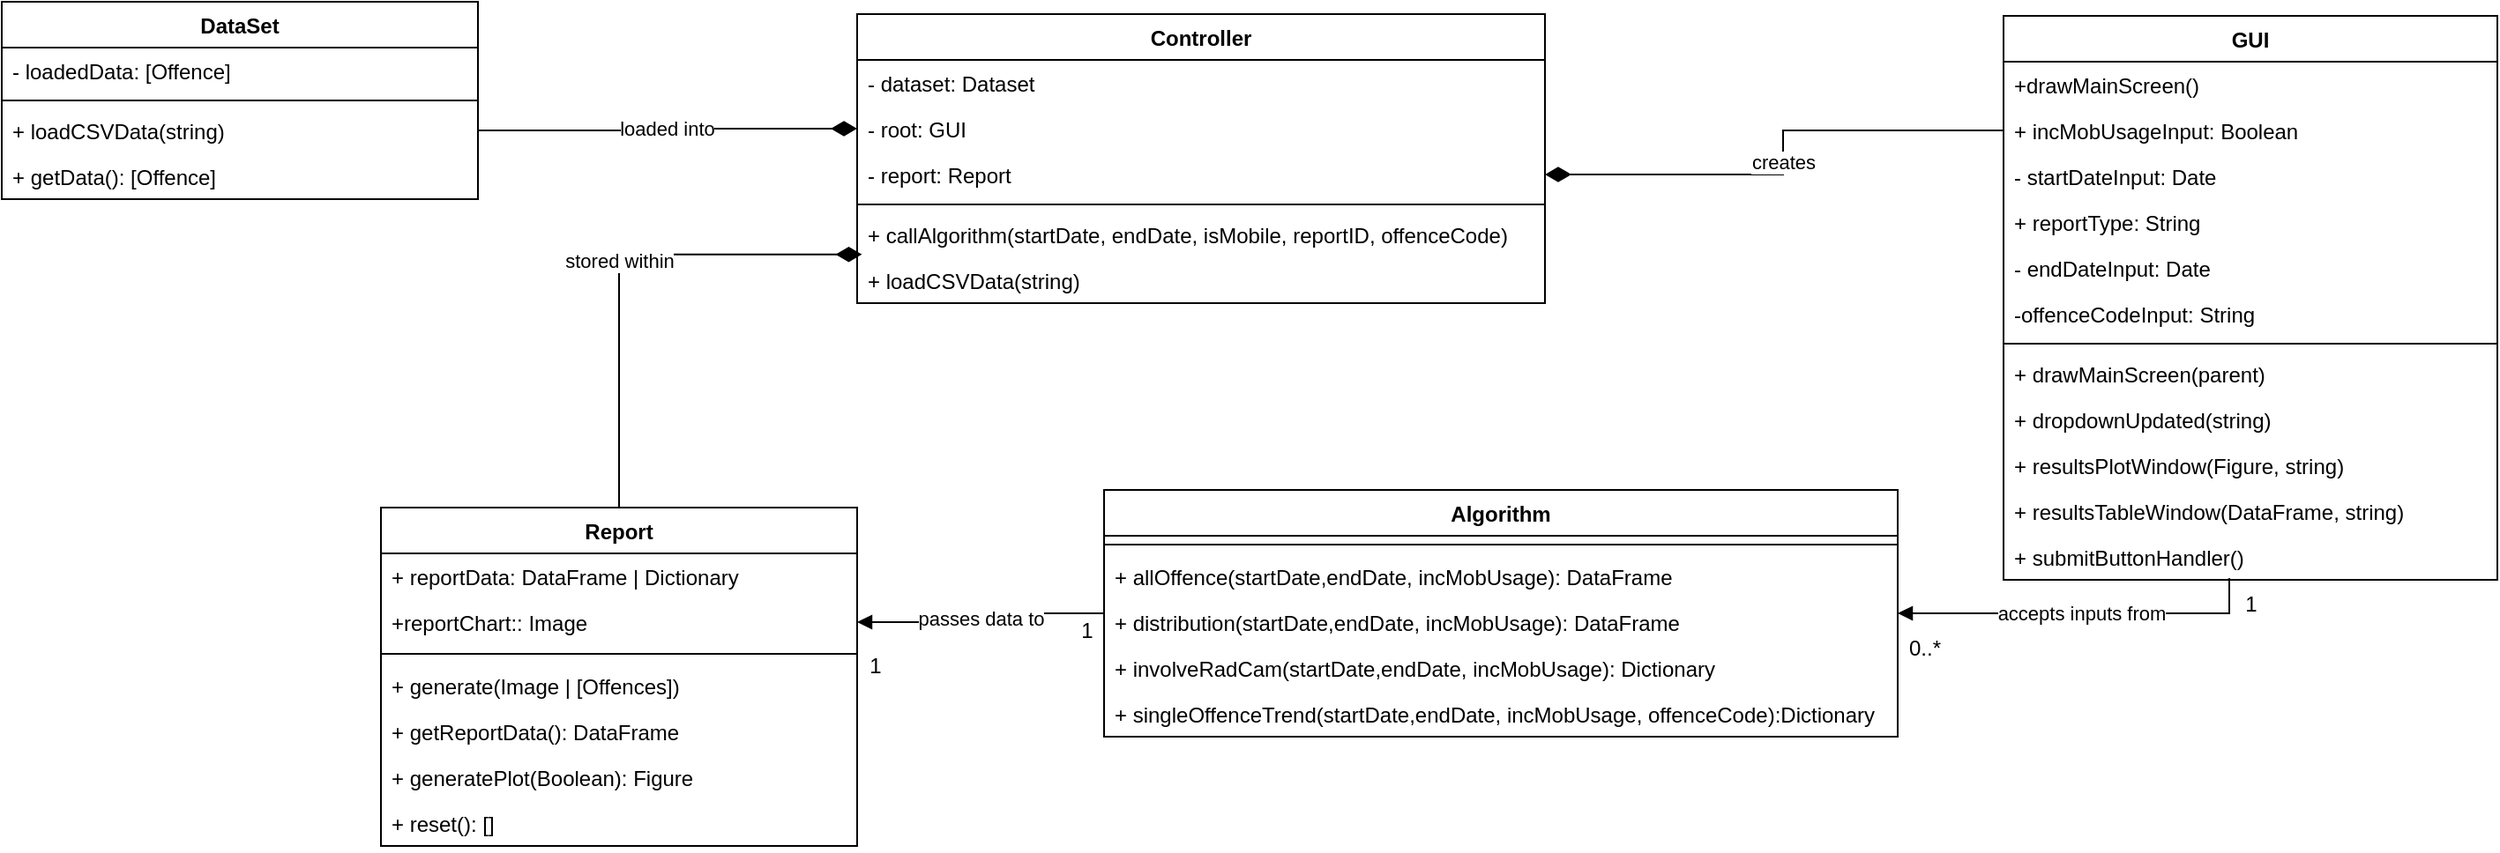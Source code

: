 <mxfile version="17.2.4" type="device"><diagram id="rIhmxAu_eCinldEsNsKp" name="Page-1"><mxGraphModel dx="2138" dy="1491" grid="1" gridSize="10" guides="1" tooltips="1" connect="1" arrows="1" fold="1" page="1" pageScale="1" pageWidth="1100" pageHeight="850" math="0" shadow="0"><root><mxCell id="0"/><mxCell id="1" parent="0"/><mxCell id="G1eBfXjokJa6CSCOFPKj-29" value="DataSet" style="swimlane;fontStyle=1;align=center;verticalAlign=top;childLayout=stackLayout;horizontal=1;startSize=26;horizontalStack=0;resizeParent=1;resizeParentMax=0;resizeLast=0;collapsible=1;marginBottom=0;" parent="1" vertex="1"><mxGeometry x="-435" y="-757" width="270" height="112" as="geometry"/></mxCell><mxCell id="G1eBfXjokJa6CSCOFPKj-30" value="- loadedData: [Offence]" style="text;strokeColor=none;fillColor=none;align=left;verticalAlign=top;spacingLeft=4;spacingRight=4;overflow=hidden;rotatable=0;points=[[0,0.5],[1,0.5]];portConstraint=eastwest;" parent="G1eBfXjokJa6CSCOFPKj-29" vertex="1"><mxGeometry y="26" width="270" height="26" as="geometry"/></mxCell><mxCell id="G1eBfXjokJa6CSCOFPKj-31" value="" style="line;strokeWidth=1;fillColor=none;align=left;verticalAlign=middle;spacingTop=-1;spacingLeft=3;spacingRight=3;rotatable=0;labelPosition=right;points=[];portConstraint=eastwest;" parent="G1eBfXjokJa6CSCOFPKj-29" vertex="1"><mxGeometry y="52" width="270" height="8" as="geometry"/></mxCell><mxCell id="G1eBfXjokJa6CSCOFPKj-32" value="+ loadCSVData(string)" style="text;strokeColor=none;fillColor=none;align=left;verticalAlign=top;spacingLeft=4;spacingRight=4;overflow=hidden;rotatable=0;points=[[0,0.5],[1,0.5]];portConstraint=eastwest;" parent="G1eBfXjokJa6CSCOFPKj-29" vertex="1"><mxGeometry y="60" width="270" height="26" as="geometry"/></mxCell><mxCell id="G1eBfXjokJa6CSCOFPKj-73" value="+ getData(): [Offence]" style="text;strokeColor=none;fillColor=none;align=left;verticalAlign=top;spacingLeft=4;spacingRight=4;overflow=hidden;rotatable=0;points=[[0,0.5],[1,0.5]];portConstraint=eastwest;" parent="G1eBfXjokJa6CSCOFPKj-29" vertex="1"><mxGeometry y="86" width="270" height="26" as="geometry"/></mxCell><mxCell id="G1eBfXjokJa6CSCOFPKj-34" value="GUI" style="swimlane;fontStyle=1;align=center;verticalAlign=top;childLayout=stackLayout;horizontal=1;startSize=26;horizontalStack=0;resizeParent=1;resizeParentMax=0;resizeLast=0;collapsible=1;marginBottom=0;" parent="1" vertex="1"><mxGeometry x="700" y="-749" width="280" height="320" as="geometry"/></mxCell><mxCell id="G1eBfXjokJa6CSCOFPKj-35" value="+drawMainScreen()" style="text;strokeColor=none;fillColor=none;align=left;verticalAlign=top;spacingLeft=4;spacingRight=4;overflow=hidden;rotatable=0;points=[[0,0.5],[1,0.5]];portConstraint=eastwest;" parent="G1eBfXjokJa6CSCOFPKj-34" vertex="1"><mxGeometry y="26" width="280" height="26" as="geometry"/></mxCell><mxCell id="G1eBfXjokJa6CSCOFPKj-40" value="+ incMobUsageInput: Boolean" style="text;strokeColor=none;fillColor=none;align=left;verticalAlign=top;spacingLeft=4;spacingRight=4;overflow=hidden;rotatable=0;points=[[0,0.5],[1,0.5]];portConstraint=eastwest;" parent="G1eBfXjokJa6CSCOFPKj-34" vertex="1"><mxGeometry y="52" width="280" height="26" as="geometry"/></mxCell><mxCell id="G1eBfXjokJa6CSCOFPKj-39" value="- startDateInput: Date" style="text;strokeColor=none;fillColor=none;align=left;verticalAlign=top;spacingLeft=4;spacingRight=4;overflow=hidden;rotatable=0;points=[[0,0.5],[1,0.5]];portConstraint=eastwest;" parent="G1eBfXjokJa6CSCOFPKj-34" vertex="1"><mxGeometry y="78" width="280" height="26" as="geometry"/></mxCell><mxCell id="BN1DXQCk-_qGZwo7UsQJ-15" value="+ reportType: String" style="text;strokeColor=none;fillColor=none;align=left;verticalAlign=top;spacingLeft=4;spacingRight=4;overflow=hidden;rotatable=0;points=[[0,0.5],[1,0.5]];portConstraint=eastwest;" parent="G1eBfXjokJa6CSCOFPKj-34" vertex="1"><mxGeometry y="104" width="280" height="26" as="geometry"/></mxCell><mxCell id="G1eBfXjokJa6CSCOFPKj-42" value="- endDateInput: Date" style="text;strokeColor=none;fillColor=none;align=left;verticalAlign=top;spacingLeft=4;spacingRight=4;overflow=hidden;rotatable=0;points=[[0,0.5],[1,0.5]];portConstraint=eastwest;" parent="G1eBfXjokJa6CSCOFPKj-34" vertex="1"><mxGeometry y="130" width="280" height="26" as="geometry"/></mxCell><mxCell id="G1eBfXjokJa6CSCOFPKj-45" value="-offenceCodeInput: String" style="text;strokeColor=none;fillColor=none;align=left;verticalAlign=top;spacingLeft=4;spacingRight=4;overflow=hidden;rotatable=0;points=[[0,0.5],[1,0.5]];portConstraint=eastwest;" parent="G1eBfXjokJa6CSCOFPKj-34" vertex="1"><mxGeometry y="156" width="280" height="26" as="geometry"/></mxCell><mxCell id="G1eBfXjokJa6CSCOFPKj-36" value="" style="line;strokeWidth=1;fillColor=none;align=left;verticalAlign=middle;spacingTop=-1;spacingLeft=3;spacingRight=3;rotatable=0;labelPosition=right;points=[];portConstraint=eastwest;" parent="G1eBfXjokJa6CSCOFPKj-34" vertex="1"><mxGeometry y="182" width="280" height="8" as="geometry"/></mxCell><mxCell id="G1eBfXjokJa6CSCOFPKj-46" value="+ drawMainScreen(parent)" style="text;strokeColor=none;fillColor=none;align=left;verticalAlign=top;spacingLeft=4;spacingRight=4;overflow=hidden;rotatable=0;points=[[0,0.5],[1,0.5]];portConstraint=eastwest;" parent="G1eBfXjokJa6CSCOFPKj-34" vertex="1"><mxGeometry y="190" width="280" height="26" as="geometry"/></mxCell><mxCell id="BN1DXQCk-_qGZwo7UsQJ-13" value="+ dropdownUpdated(string)" style="text;strokeColor=none;fillColor=none;align=left;verticalAlign=top;spacingLeft=4;spacingRight=4;overflow=hidden;rotatable=0;points=[[0,0.5],[1,0.5]];portConstraint=eastwest;" parent="G1eBfXjokJa6CSCOFPKj-34" vertex="1"><mxGeometry y="216" width="280" height="26" as="geometry"/></mxCell><mxCell id="ItSN6YZc0u0IwBdpRtb7-2" value="+ resultsPlotWindow(Figure, string)" style="text;strokeColor=none;fillColor=none;align=left;verticalAlign=top;spacingLeft=4;spacingRight=4;overflow=hidden;rotatable=0;points=[[0,0.5],[1,0.5]];portConstraint=eastwest;" parent="G1eBfXjokJa6CSCOFPKj-34" vertex="1"><mxGeometry y="242" width="280" height="26" as="geometry"/></mxCell><mxCell id="G1eBfXjokJa6CSCOFPKj-37" value="+ resultsTableWindow(DataFrame, string)" style="text;strokeColor=none;fillColor=none;align=left;verticalAlign=top;spacingLeft=4;spacingRight=4;overflow=hidden;rotatable=0;points=[[0,0.5],[1,0.5]];portConstraint=eastwest;" parent="G1eBfXjokJa6CSCOFPKj-34" vertex="1"><mxGeometry y="268" width="280" height="26" as="geometry"/></mxCell><mxCell id="BN1DXQCk-_qGZwo7UsQJ-14" value="+ submitButtonHandler()" style="text;strokeColor=none;fillColor=none;align=left;verticalAlign=top;spacingLeft=4;spacingRight=4;overflow=hidden;rotatable=0;points=[[0,0.5],[1,0.5]];portConstraint=eastwest;" parent="G1eBfXjokJa6CSCOFPKj-34" vertex="1"><mxGeometry y="294" width="280" height="26" as="geometry"/></mxCell><mxCell id="G1eBfXjokJa6CSCOFPKj-77" value="passes data to" style="edgeStyle=orthogonalEdgeStyle;rounded=0;orthogonalLoop=1;jettySize=auto;html=1;entryX=1;entryY=0.5;entryDx=0;entryDy=0;endArrow=block;endFill=1;endSize=6;" parent="1" source="G1eBfXjokJa6CSCOFPKj-47" target="G1eBfXjokJa6CSCOFPKj-70" edge="1"><mxGeometry relative="1" as="geometry"/></mxCell><mxCell id="G1eBfXjokJa6CSCOFPKj-47" value="Algorithm" style="swimlane;fontStyle=1;align=center;verticalAlign=top;childLayout=stackLayout;horizontal=1;startSize=26;horizontalStack=0;resizeParent=1;resizeParentMax=0;resizeLast=0;collapsible=1;marginBottom=0;" parent="1" vertex="1"><mxGeometry x="190" y="-480" width="450" height="140" as="geometry"/></mxCell><mxCell id="G1eBfXjokJa6CSCOFPKj-49" value="" style="line;strokeWidth=1;fillColor=none;align=left;verticalAlign=middle;spacingTop=-1;spacingLeft=3;spacingRight=3;rotatable=0;labelPosition=right;points=[];portConstraint=eastwest;" parent="G1eBfXjokJa6CSCOFPKj-47" vertex="1"><mxGeometry y="26" width="450" height="10" as="geometry"/></mxCell><mxCell id="G1eBfXjokJa6CSCOFPKj-50" value="+ allOffence(startDate,endDate, incMobUsage): DataFrame" style="text;strokeColor=none;fillColor=none;align=left;verticalAlign=top;spacingLeft=4;spacingRight=4;overflow=hidden;rotatable=0;points=[[0,0.5],[1,0.5]];portConstraint=eastwest;" parent="G1eBfXjokJa6CSCOFPKj-47" vertex="1"><mxGeometry y="36" width="450" height="26" as="geometry"/></mxCell><mxCell id="G1eBfXjokJa6CSCOFPKj-56" value="+ distribution(startDate,endDate, incMobUsage): DataFrame" style="text;strokeColor=none;fillColor=none;align=left;verticalAlign=top;spacingLeft=4;spacingRight=4;overflow=hidden;rotatable=0;points=[[0,0.5],[1,0.5]];portConstraint=eastwest;" parent="G1eBfXjokJa6CSCOFPKj-47" vertex="1"><mxGeometry y="62" width="450" height="26" as="geometry"/></mxCell><mxCell id="G1eBfXjokJa6CSCOFPKj-55" value="+ involveRadCam(startDate,endDate, incMobUsage): Dictionary" style="text;strokeColor=none;fillColor=none;align=left;verticalAlign=top;spacingLeft=4;spacingRight=4;overflow=hidden;rotatable=0;points=[[0,0.5],[1,0.5]];portConstraint=eastwest;" parent="G1eBfXjokJa6CSCOFPKj-47" vertex="1"><mxGeometry y="88" width="450" height="26" as="geometry"/></mxCell><mxCell id="G1eBfXjokJa6CSCOFPKj-54" value="+ singleOffenceTrend(startDate,endDate, incMobUsage, offenceCode):Dictionary" style="text;strokeColor=none;fillColor=none;align=left;verticalAlign=top;spacingLeft=4;spacingRight=4;overflow=hidden;rotatable=0;points=[[0,0.5],[1,0.5]];portConstraint=eastwest;" parent="G1eBfXjokJa6CSCOFPKj-47" vertex="1"><mxGeometry y="114" width="450" height="26" as="geometry"/></mxCell><mxCell id="BN1DXQCk-_qGZwo7UsQJ-12" value="stored within" style="edgeStyle=orthogonalEdgeStyle;rounded=0;orthogonalLoop=1;jettySize=auto;html=1;entryX=0.007;entryY=-0.063;entryDx=0;entryDy=0;entryPerimeter=0;endArrow=diamondThin;endFill=1;endSize=12;" parent="1" source="G1eBfXjokJa6CSCOFPKj-66" target="BN1DXQCk-_qGZwo7UsQJ-4" edge="1"><mxGeometry relative="1" as="geometry"/></mxCell><mxCell id="G1eBfXjokJa6CSCOFPKj-66" value="Report" style="swimlane;fontStyle=1;align=center;verticalAlign=top;childLayout=stackLayout;horizontal=1;startSize=26;horizontalStack=0;resizeParent=1;resizeParentMax=0;resizeLast=0;collapsible=1;marginBottom=0;" parent="1" vertex="1"><mxGeometry x="-220" y="-470" width="270" height="192" as="geometry"/></mxCell><mxCell id="G1eBfXjokJa6CSCOFPKj-67" value="+ reportData: DataFrame | Dictionary" style="text;strokeColor=none;fillColor=none;align=left;verticalAlign=top;spacingLeft=4;spacingRight=4;overflow=hidden;rotatable=0;points=[[0,0.5],[1,0.5]];portConstraint=eastwest;" parent="G1eBfXjokJa6CSCOFPKj-66" vertex="1"><mxGeometry y="26" width="270" height="26" as="geometry"/></mxCell><mxCell id="G1eBfXjokJa6CSCOFPKj-70" value="+reportChart:: Image" style="text;strokeColor=none;fillColor=none;align=left;verticalAlign=top;spacingLeft=4;spacingRight=4;overflow=hidden;rotatable=0;points=[[0,0.5],[1,0.5]];portConstraint=eastwest;" parent="G1eBfXjokJa6CSCOFPKj-66" vertex="1"><mxGeometry y="52" width="270" height="26" as="geometry"/></mxCell><mxCell id="G1eBfXjokJa6CSCOFPKj-68" value="" style="line;strokeWidth=1;fillColor=none;align=left;verticalAlign=middle;spacingTop=-1;spacingLeft=3;spacingRight=3;rotatable=0;labelPosition=right;points=[];portConstraint=eastwest;" parent="G1eBfXjokJa6CSCOFPKj-66" vertex="1"><mxGeometry y="78" width="270" height="10" as="geometry"/></mxCell><mxCell id="ItSN6YZc0u0IwBdpRtb7-4" value="+ generate(Image | [Offences])" style="text;strokeColor=none;fillColor=none;align=left;verticalAlign=top;spacingLeft=4;spacingRight=4;overflow=hidden;rotatable=0;points=[[0,0.5],[1,0.5]];portConstraint=eastwest;" parent="G1eBfXjokJa6CSCOFPKj-66" vertex="1"><mxGeometry y="88" width="270" height="26" as="geometry"/></mxCell><mxCell id="BN1DXQCk-_qGZwo7UsQJ-16" value="+ getReportData(): DataFrame" style="text;strokeColor=none;fillColor=none;align=left;verticalAlign=top;spacingLeft=4;spacingRight=4;overflow=hidden;rotatable=0;points=[[0,0.5],[1,0.5]];portConstraint=eastwest;" parent="G1eBfXjokJa6CSCOFPKj-66" vertex="1"><mxGeometry y="114" width="270" height="26" as="geometry"/></mxCell><mxCell id="BN1DXQCk-_qGZwo7UsQJ-17" value="+ generatePlot(Boolean): Figure" style="text;strokeColor=none;fillColor=none;align=left;verticalAlign=top;spacingLeft=4;spacingRight=4;overflow=hidden;rotatable=0;points=[[0,0.5],[1,0.5]];portConstraint=eastwest;" parent="G1eBfXjokJa6CSCOFPKj-66" vertex="1"><mxGeometry y="140" width="270" height="26" as="geometry"/></mxCell><mxCell id="ItSN6YZc0u0IwBdpRtb7-3" value="+ reset(): []" style="text;strokeColor=none;fillColor=none;align=left;verticalAlign=top;spacingLeft=4;spacingRight=4;overflow=hidden;rotatable=0;points=[[0,0.5],[1,0.5]];portConstraint=eastwest;" parent="G1eBfXjokJa6CSCOFPKj-66" vertex="1"><mxGeometry y="166" width="270" height="26" as="geometry"/></mxCell><mxCell id="G1eBfXjokJa6CSCOFPKj-74" value="loaded into" style="edgeStyle=orthogonalEdgeStyle;rounded=0;orthogonalLoop=1;jettySize=auto;html=1;exitX=1;exitY=0.5;exitDx=0;exitDy=0;endArrow=diamondThin;endFill=1;endSize=12;entryX=0;entryY=0.5;entryDx=0;entryDy=0;" parent="1" source="G1eBfXjokJa6CSCOFPKj-32" target="BN1DXQCk-_qGZwo7UsQJ-6" edge="1"><mxGeometry relative="1" as="geometry"><mxPoint x="30" y="-226.333" as="targetPoint"/></mxGeometry></mxCell><mxCell id="G1eBfXjokJa6CSCOFPKj-79" value="creates" style="edgeStyle=orthogonalEdgeStyle;rounded=0;orthogonalLoop=1;jettySize=auto;html=1;exitX=0;exitY=0.5;exitDx=0;exitDy=0;endArrow=diamondThin;endFill=1;endSize=12;entryX=1;entryY=0.5;entryDx=0;entryDy=0;" parent="1" source="G1eBfXjokJa6CSCOFPKj-40" target="BN1DXQCk-_qGZwo7UsQJ-7" edge="1"><mxGeometry relative="1" as="geometry"><mxPoint x="430" y="-230" as="targetPoint"/></mxGeometry></mxCell><mxCell id="LFzrmrnkHMQaixLdTple-1" value="1" style="text;html=1;align=center;verticalAlign=middle;resizable=0;points=[];autosize=1;strokeColor=none;fillColor=none;" parent="1" vertex="1"><mxGeometry x="170" y="-410" width="20" height="20" as="geometry"/></mxCell><mxCell id="LFzrmrnkHMQaixLdTple-3" value="1" style="text;html=1;align=center;verticalAlign=middle;resizable=0;points=[];autosize=1;strokeColor=none;fillColor=none;" parent="1" vertex="1"><mxGeometry x="50" y="-390" width="20" height="20" as="geometry"/></mxCell><mxCell id="LFzrmrnkHMQaixLdTple-5" value="1" style="text;html=1;align=center;verticalAlign=middle;resizable=0;points=[];autosize=1;strokeColor=none;fillColor=none;" parent="1" vertex="1"><mxGeometry x="830" y="-425" width="20" height="20" as="geometry"/></mxCell><mxCell id="LFzrmrnkHMQaixLdTple-6" value="0..*" style="text;html=1;align=center;verticalAlign=middle;resizable=0;points=[];autosize=1;strokeColor=none;fillColor=none;" parent="1" vertex="1"><mxGeometry x="640" y="-400" width="30" height="20" as="geometry"/></mxCell><mxCell id="BN1DXQCk-_qGZwo7UsQJ-1" value="Controller" style="swimlane;fontStyle=1;align=center;verticalAlign=top;childLayout=stackLayout;horizontal=1;startSize=26;horizontalStack=0;resizeParent=1;resizeParentMax=0;resizeLast=0;collapsible=1;marginBottom=0;" parent="1" vertex="1"><mxGeometry x="50" y="-750" width="390" height="164" as="geometry"/></mxCell><mxCell id="BN1DXQCk-_qGZwo7UsQJ-2" value="- dataset: Dataset" style="text;strokeColor=none;fillColor=none;align=left;verticalAlign=top;spacingLeft=4;spacingRight=4;overflow=hidden;rotatable=0;points=[[0,0.5],[1,0.5]];portConstraint=eastwest;" parent="BN1DXQCk-_qGZwo7UsQJ-1" vertex="1"><mxGeometry y="26" width="390" height="26" as="geometry"/></mxCell><mxCell id="BN1DXQCk-_qGZwo7UsQJ-6" value="- root: GUI" style="text;strokeColor=none;fillColor=none;align=left;verticalAlign=top;spacingLeft=4;spacingRight=4;overflow=hidden;rotatable=0;points=[[0,0.5],[1,0.5]];portConstraint=eastwest;" parent="BN1DXQCk-_qGZwo7UsQJ-1" vertex="1"><mxGeometry y="52" width="390" height="26" as="geometry"/></mxCell><mxCell id="BN1DXQCk-_qGZwo7UsQJ-7" value="- report: Report" style="text;strokeColor=none;fillColor=none;align=left;verticalAlign=top;spacingLeft=4;spacingRight=4;overflow=hidden;rotatable=0;points=[[0,0.5],[1,0.5]];portConstraint=eastwest;" parent="BN1DXQCk-_qGZwo7UsQJ-1" vertex="1"><mxGeometry y="78" width="390" height="26" as="geometry"/></mxCell><mxCell id="BN1DXQCk-_qGZwo7UsQJ-3" value="" style="line;strokeWidth=1;fillColor=none;align=left;verticalAlign=middle;spacingTop=-1;spacingLeft=3;spacingRight=3;rotatable=0;labelPosition=right;points=[];portConstraint=eastwest;" parent="BN1DXQCk-_qGZwo7UsQJ-1" vertex="1"><mxGeometry y="104" width="390" height="8" as="geometry"/></mxCell><mxCell id="BN1DXQCk-_qGZwo7UsQJ-5" value="+ callAlgorithm(startDate, endDate, isMobile, reportID, offenceCode)" style="text;strokeColor=none;fillColor=none;align=left;verticalAlign=top;spacingLeft=4;spacingRight=4;overflow=hidden;rotatable=0;points=[[0,0.5],[1,0.5]];portConstraint=eastwest;" parent="BN1DXQCk-_qGZwo7UsQJ-1" vertex="1"><mxGeometry y="112" width="390" height="26" as="geometry"/></mxCell><mxCell id="BN1DXQCk-_qGZwo7UsQJ-4" value="+ loadCSVData(string)" style="text;strokeColor=none;fillColor=none;align=left;verticalAlign=top;spacingLeft=4;spacingRight=4;overflow=hidden;rotatable=0;points=[[0,0.5],[1,0.5]];portConstraint=eastwest;" parent="BN1DXQCk-_qGZwo7UsQJ-1" vertex="1"><mxGeometry y="138" width="390" height="26" as="geometry"/></mxCell><mxCell id="BN1DXQCk-_qGZwo7UsQJ-11" value="accepts inputs from" style="edgeStyle=orthogonalEdgeStyle;rounded=0;orthogonalLoop=1;jettySize=auto;html=1;entryX=1;entryY=0.5;entryDx=0;entryDy=0;endArrow=block;endFill=1;endSize=6;" parent="1" target="G1eBfXjokJa6CSCOFPKj-47" edge="1"><mxGeometry relative="1" as="geometry"><mxPoint x="828" y="-430" as="sourcePoint"/><Array as="points"><mxPoint x="828" y="-410"/></Array></mxGeometry></mxCell></root></mxGraphModel></diagram></mxfile>